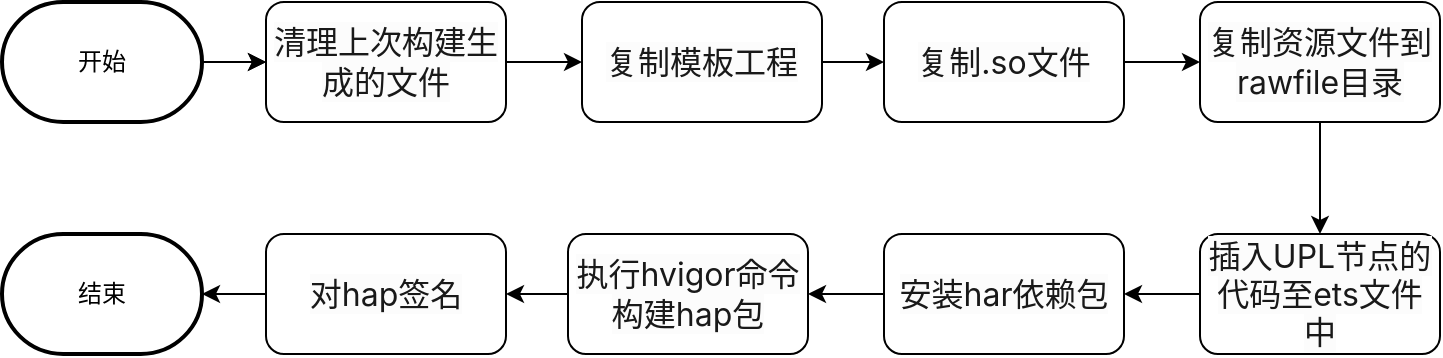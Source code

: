 <mxfile version="26.1.3" pages="2">
  <diagram id="C5RBs43oDa-KdzZeNtuy" name="Page-1">
    <mxGraphModel dx="1562" dy="810" grid="0" gridSize="10" guides="1" tooltips="1" connect="1" arrows="1" fold="1" page="1" pageScale="1" pageWidth="827" pageHeight="1169" math="0" shadow="0">
      <root>
        <mxCell id="WIyWlLk6GJQsqaUBKTNV-0" />
        <mxCell id="WIyWlLk6GJQsqaUBKTNV-1" parent="WIyWlLk6GJQsqaUBKTNV-0" />
        <mxCell id="JP6ADMA8bO0dgKJ-yr4d-10" value="" style="endArrow=classic;html=1;rounded=0;exitX=1;exitY=0.5;exitDx=0;exitDy=0;exitPerimeter=0;" parent="WIyWlLk6GJQsqaUBKTNV-1" target="JP6ADMA8bO0dgKJ-yr4d-12" edge="1">
          <mxGeometry width="50" height="50" relative="1" as="geometry">
            <mxPoint x="158" y="318" as="sourcePoint" />
            <mxPoint x="384" y="383" as="targetPoint" />
          </mxGeometry>
        </mxCell>
        <mxCell id="JP6ADMA8bO0dgKJ-yr4d-11" value="" style="edgeStyle=orthogonalEdgeStyle;rounded=0;orthogonalLoop=1;jettySize=auto;html=1;" parent="WIyWlLk6GJQsqaUBKTNV-1" source="JP6ADMA8bO0dgKJ-yr4d-12" target="JP6ADMA8bO0dgKJ-yr4d-14" edge="1">
          <mxGeometry relative="1" as="geometry" />
        </mxCell>
        <mxCell id="JP6ADMA8bO0dgKJ-yr4d-12" value="&lt;span style=&quot;color: rgba(0, 0, 0, 0.9); font-family: &amp;quot;PingFang SC&amp;quot;, -apple-system, BlinkMacSystemFont, &amp;quot;Segoe UI&amp;quot;, Roboto, Ubuntu, &amp;quot;Helvetica Neue&amp;quot;, Helvetica, Arial, &amp;quot;Hiragino Sans GB&amp;quot;, &amp;quot;Microsoft YaHei UI&amp;quot;, &amp;quot;Microsoft YaHei&amp;quot;, &amp;quot;Source Han Sans CN&amp;quot;, sans-serif; font-size: 16px; text-align: start; background-color: rgb(252, 252, 252);&quot;&gt;清理上次构建生成的文件&lt;/span&gt;" style="rounded=1;whiteSpace=wrap;html=1;" parent="WIyWlLk6GJQsqaUBKTNV-1" vertex="1">
          <mxGeometry x="188" y="288" width="120" height="60" as="geometry" />
        </mxCell>
        <mxCell id="JP6ADMA8bO0dgKJ-yr4d-13" value="" style="edgeStyle=orthogonalEdgeStyle;rounded=0;orthogonalLoop=1;jettySize=auto;html=1;" parent="WIyWlLk6GJQsqaUBKTNV-1" source="JP6ADMA8bO0dgKJ-yr4d-14" target="JP6ADMA8bO0dgKJ-yr4d-16" edge="1">
          <mxGeometry relative="1" as="geometry" />
        </mxCell>
        <mxCell id="JP6ADMA8bO0dgKJ-yr4d-14" value="&lt;span style=&quot;color: rgba(0, 0, 0, 0.9); font-family: &amp;quot;PingFang SC&amp;quot;, -apple-system, BlinkMacSystemFont, &amp;quot;Segoe UI&amp;quot;, Roboto, Ubuntu, &amp;quot;Helvetica Neue&amp;quot;, Helvetica, Arial, &amp;quot;Hiragino Sans GB&amp;quot;, &amp;quot;Microsoft YaHei UI&amp;quot;, &amp;quot;Microsoft YaHei&amp;quot;, &amp;quot;Source Han Sans CN&amp;quot;, sans-serif; font-size: 16px; text-align: start; background-color: rgb(252, 252, 252);&quot;&gt;复制模板工程&lt;/span&gt;" style="whiteSpace=wrap;html=1;rounded=1;" parent="WIyWlLk6GJQsqaUBKTNV-1" vertex="1">
          <mxGeometry x="346" y="288" width="120" height="60" as="geometry" />
        </mxCell>
        <mxCell id="JP6ADMA8bO0dgKJ-yr4d-15" value="" style="edgeStyle=orthogonalEdgeStyle;rounded=0;orthogonalLoop=1;jettySize=auto;html=1;" parent="WIyWlLk6GJQsqaUBKTNV-1" source="JP6ADMA8bO0dgKJ-yr4d-16" target="JP6ADMA8bO0dgKJ-yr4d-18" edge="1">
          <mxGeometry relative="1" as="geometry" />
        </mxCell>
        <mxCell id="JP6ADMA8bO0dgKJ-yr4d-16" value="&lt;span style=&quot;color: rgba(0, 0, 0, 0.9); font-family: &amp;quot;PingFang SC&amp;quot;, -apple-system, BlinkMacSystemFont, &amp;quot;Segoe UI&amp;quot;, Roboto, Ubuntu, &amp;quot;Helvetica Neue&amp;quot;, Helvetica, Arial, &amp;quot;Hiragino Sans GB&amp;quot;, &amp;quot;Microsoft YaHei UI&amp;quot;, &amp;quot;Microsoft YaHei&amp;quot;, &amp;quot;Source Han Sans CN&amp;quot;, sans-serif; font-size: 16px; text-align: start; background-color: rgb(252, 252, 252);&quot;&gt;复制.so文件&lt;/span&gt;" style="whiteSpace=wrap;html=1;rounded=1;" parent="WIyWlLk6GJQsqaUBKTNV-1" vertex="1">
          <mxGeometry x="497" y="288" width="120" height="60" as="geometry" />
        </mxCell>
        <mxCell id="JP6ADMA8bO0dgKJ-yr4d-17" value="" style="edgeStyle=orthogonalEdgeStyle;rounded=0;orthogonalLoop=1;jettySize=auto;html=1;" parent="WIyWlLk6GJQsqaUBKTNV-1" source="JP6ADMA8bO0dgKJ-yr4d-18" target="JP6ADMA8bO0dgKJ-yr4d-20" edge="1">
          <mxGeometry relative="1" as="geometry" />
        </mxCell>
        <mxCell id="JP6ADMA8bO0dgKJ-yr4d-18" value="&lt;span style=&quot;color: rgba(0, 0, 0, 0.9); font-family: &amp;quot;PingFang SC&amp;quot;, -apple-system, BlinkMacSystemFont, &amp;quot;Segoe UI&amp;quot;, Roboto, Ubuntu, &amp;quot;Helvetica Neue&amp;quot;, Helvetica, Arial, &amp;quot;Hiragino Sans GB&amp;quot;, &amp;quot;Microsoft YaHei UI&amp;quot;, &amp;quot;Microsoft YaHei&amp;quot;, &amp;quot;Source Han Sans CN&amp;quot;, sans-serif; font-size: 16px; text-align: start; background-color: rgb(252, 252, 252);&quot;&gt;复制资源文件到rawfile目录&lt;/span&gt;" style="whiteSpace=wrap;html=1;rounded=1;" parent="WIyWlLk6GJQsqaUBKTNV-1" vertex="1">
          <mxGeometry x="655" y="288" width="120" height="60" as="geometry" />
        </mxCell>
        <mxCell id="JP6ADMA8bO0dgKJ-yr4d-19" value="" style="edgeStyle=orthogonalEdgeStyle;rounded=0;orthogonalLoop=1;jettySize=auto;html=1;" parent="WIyWlLk6GJQsqaUBKTNV-1" source="JP6ADMA8bO0dgKJ-yr4d-20" target="JP6ADMA8bO0dgKJ-yr4d-22" edge="1">
          <mxGeometry relative="1" as="geometry" />
        </mxCell>
        <mxCell id="JP6ADMA8bO0dgKJ-yr4d-20" value="&lt;span style=&quot;color: rgba(0, 0, 0, 0.9); font-family: &amp;quot;PingFang SC&amp;quot;, -apple-system, BlinkMacSystemFont, &amp;quot;Segoe UI&amp;quot;, Roboto, Ubuntu, &amp;quot;Helvetica Neue&amp;quot;, Helvetica, Arial, &amp;quot;Hiragino Sans GB&amp;quot;, &amp;quot;Microsoft YaHei UI&amp;quot;, &amp;quot;Microsoft YaHei&amp;quot;, &amp;quot;Source Han Sans CN&amp;quot;, sans-serif; font-size: 16px; text-align: start; background-color: rgb(252, 252, 252);&quot;&gt;插入UPL节点的代码至ets文件中&lt;/span&gt;" style="whiteSpace=wrap;html=1;rounded=1;" parent="WIyWlLk6GJQsqaUBKTNV-1" vertex="1">
          <mxGeometry x="655" y="404" width="120" height="60" as="geometry" />
        </mxCell>
        <mxCell id="JP6ADMA8bO0dgKJ-yr4d-21" value="" style="edgeStyle=orthogonalEdgeStyle;rounded=0;orthogonalLoop=1;jettySize=auto;html=1;" parent="WIyWlLk6GJQsqaUBKTNV-1" source="JP6ADMA8bO0dgKJ-yr4d-22" target="JP6ADMA8bO0dgKJ-yr4d-24" edge="1">
          <mxGeometry relative="1" as="geometry" />
        </mxCell>
        <mxCell id="JP6ADMA8bO0dgKJ-yr4d-22" value="&lt;span style=&quot;color: rgba(0, 0, 0, 0.9); font-family: &amp;quot;PingFang SC&amp;quot;, -apple-system, BlinkMacSystemFont, &amp;quot;Segoe UI&amp;quot;, Roboto, Ubuntu, &amp;quot;Helvetica Neue&amp;quot;, Helvetica, Arial, &amp;quot;Hiragino Sans GB&amp;quot;, &amp;quot;Microsoft YaHei UI&amp;quot;, &amp;quot;Microsoft YaHei&amp;quot;, &amp;quot;Source Han Sans CN&amp;quot;, sans-serif; font-size: 16px; text-align: start; background-color: rgb(252, 252, 252);&quot;&gt;安装har依赖包&lt;/span&gt;" style="rounded=1;whiteSpace=wrap;html=1;" parent="WIyWlLk6GJQsqaUBKTNV-1" vertex="1">
          <mxGeometry x="497" y="404" width="120" height="60" as="geometry" />
        </mxCell>
        <mxCell id="JP6ADMA8bO0dgKJ-yr4d-23" value="" style="edgeStyle=orthogonalEdgeStyle;rounded=0;orthogonalLoop=1;jettySize=auto;html=1;" parent="WIyWlLk6GJQsqaUBKTNV-1" source="JP6ADMA8bO0dgKJ-yr4d-24" target="JP6ADMA8bO0dgKJ-yr4d-26" edge="1">
          <mxGeometry relative="1" as="geometry" />
        </mxCell>
        <mxCell id="JP6ADMA8bO0dgKJ-yr4d-24" value="&lt;span style=&quot;color: rgba(0, 0, 0, 0.9); font-family: &amp;quot;PingFang SC&amp;quot;, -apple-system, BlinkMacSystemFont, &amp;quot;Segoe UI&amp;quot;, Roboto, Ubuntu, &amp;quot;Helvetica Neue&amp;quot;, Helvetica, Arial, &amp;quot;Hiragino Sans GB&amp;quot;, &amp;quot;Microsoft YaHei UI&amp;quot;, &amp;quot;Microsoft YaHei&amp;quot;, &amp;quot;Source Han Sans CN&amp;quot;, sans-serif; font-size: 16px; text-align: start; background-color: rgb(252, 252, 252);&quot;&gt;执行hvigor命令构建hap包&lt;/span&gt;" style="rounded=1;whiteSpace=wrap;html=1;" parent="WIyWlLk6GJQsqaUBKTNV-1" vertex="1">
          <mxGeometry x="339" y="404" width="120" height="60" as="geometry" />
        </mxCell>
        <mxCell id="OggCR_GQDZX4P4FwVUH0-4" value="" style="edgeStyle=orthogonalEdgeStyle;rounded=0;orthogonalLoop=1;jettySize=auto;html=1;" edge="1" parent="WIyWlLk6GJQsqaUBKTNV-1" source="JP6ADMA8bO0dgKJ-yr4d-26" target="OggCR_GQDZX4P4FwVUH0-2">
          <mxGeometry relative="1" as="geometry" />
        </mxCell>
        <mxCell id="JP6ADMA8bO0dgKJ-yr4d-26" value="&lt;span style=&quot;color: rgba(0, 0, 0, 0.9); font-family: &amp;quot;PingFang SC&amp;quot;, -apple-system, BlinkMacSystemFont, &amp;quot;Segoe UI&amp;quot;, Roboto, Ubuntu, &amp;quot;Helvetica Neue&amp;quot;, Helvetica, Arial, &amp;quot;Hiragino Sans GB&amp;quot;, &amp;quot;Microsoft YaHei UI&amp;quot;, &amp;quot;Microsoft YaHei&amp;quot;, &amp;quot;Source Han Sans CN&amp;quot;, sans-serif; font-size: 16px; text-align: start; background-color: rgb(252, 252, 252);&quot;&gt;对hap签名&lt;/span&gt;" style="whiteSpace=wrap;html=1;rounded=1;" parent="WIyWlLk6GJQsqaUBKTNV-1" vertex="1">
          <mxGeometry x="188" y="404" width="120" height="60" as="geometry" />
        </mxCell>
        <mxCell id="OggCR_GQDZX4P4FwVUH0-1" value="" style="edgeStyle=orthogonalEdgeStyle;rounded=0;orthogonalLoop=1;jettySize=auto;html=1;exitX=1;exitY=0.5;exitDx=0;exitDy=0;exitPerimeter=0;" edge="1" parent="WIyWlLk6GJQsqaUBKTNV-1" source="OggCR_GQDZX4P4FwVUH0-0" target="JP6ADMA8bO0dgKJ-yr4d-12">
          <mxGeometry relative="1" as="geometry" />
        </mxCell>
        <mxCell id="OggCR_GQDZX4P4FwVUH0-0" value="开始" style="strokeWidth=2;html=1;shape=mxgraph.flowchart.terminator;whiteSpace=wrap;" vertex="1" parent="WIyWlLk6GJQsqaUBKTNV-1">
          <mxGeometry x="56" y="288" width="100" height="60" as="geometry" />
        </mxCell>
        <mxCell id="OggCR_GQDZX4P4FwVUH0-2" value="结束" style="strokeWidth=2;html=1;shape=mxgraph.flowchart.terminator;whiteSpace=wrap;" vertex="1" parent="WIyWlLk6GJQsqaUBKTNV-1">
          <mxGeometry x="56" y="404" width="100" height="60" as="geometry" />
        </mxCell>
      </root>
    </mxGraphModel>
  </diagram>
  <diagram id="eRkzWst7_xov0px2-I3F" name="第 2 页">
    <mxGraphModel dx="1562" dy="810" grid="0" gridSize="10" guides="1" tooltips="1" connect="1" arrows="1" fold="1" page="1" pageScale="1" pageWidth="827" pageHeight="1169" math="0" shadow="0">
      <root>
        <mxCell id="0" />
        <mxCell id="1" parent="0" />
        <mxCell id="i0jm8h-iiQ889vvwiugR-1" value="开始" style="strokeWidth=2;html=1;shape=mxgraph.flowchart.start_1;whiteSpace=wrap;" vertex="1" parent="1">
          <mxGeometry x="328" y="137" width="100" height="60" as="geometry" />
        </mxCell>
        <mxCell id="i0jm8h-iiQ889vvwiugR-2" value="" style="endArrow=classic;html=1;rounded=0;exitX=0.5;exitY=1;exitDx=0;exitDy=0;exitPerimeter=0;" edge="1" parent="1" source="i0jm8h-iiQ889vvwiugR-1" target="i0jm8h-iiQ889vvwiugR-4">
          <mxGeometry width="50" height="50" relative="1" as="geometry">
            <mxPoint x="367" y="710" as="sourcePoint" />
            <mxPoint x="384" y="473" as="targetPoint" />
          </mxGeometry>
        </mxCell>
        <mxCell id="i0jm8h-iiQ889vvwiugR-3" value="" style="edgeStyle=orthogonalEdgeStyle;rounded=0;orthogonalLoop=1;jettySize=auto;html=1;entryX=0.5;entryY=0;entryDx=0;entryDy=0;entryPerimeter=0;" edge="1" parent="1" source="i0jm8h-iiQ889vvwiugR-4" target="i0jm8h-iiQ889vvwiugR-20">
          <mxGeometry relative="1" as="geometry">
            <mxPoint x="378" y="225" as="targetPoint" />
          </mxGeometry>
        </mxCell>
        <mxCell id="i0jm8h-iiQ889vvwiugR-4" value="获取三方库源码" style="rounded=1;whiteSpace=wrap;html=1;" vertex="1" parent="1">
          <mxGeometry x="318" y="222" width="120" height="60" as="geometry" />
        </mxCell>
        <mxCell id="i0jm8h-iiQ889vvwiugR-19" value="结束" style="strokeWidth=2;html=1;shape=mxgraph.flowchart.start_1;whiteSpace=wrap;" vertex="1" parent="1">
          <mxGeometry x="328" y="868" width="100" height="60" as="geometry" />
        </mxCell>
        <mxCell id="i0jm8h-iiQ889vvwiugR-22" value="" style="edgeStyle=orthogonalEdgeStyle;rounded=0;orthogonalLoop=1;jettySize=auto;html=1;" edge="1" parent="1" source="i0jm8h-iiQ889vvwiugR-20" target="i0jm8h-iiQ889vvwiugR-21">
          <mxGeometry relative="1" as="geometry" />
        </mxCell>
        <mxCell id="i0jm8h-iiQ889vvwiugR-25" value="是" style="edgeLabel;html=1;align=center;verticalAlign=middle;resizable=0;points=[];" vertex="1" connectable="0" parent="i0jm8h-iiQ889vvwiugR-22">
          <mxGeometry x="-0.151" relative="1" as="geometry">
            <mxPoint as="offset" />
          </mxGeometry>
        </mxCell>
        <mxCell id="i0jm8h-iiQ889vvwiugR-27" value="" style="edgeStyle=orthogonalEdgeStyle;rounded=0;orthogonalLoop=1;jettySize=auto;html=1;entryX=0.5;entryY=0;entryDx=0;entryDy=0;entryPerimeter=0;" edge="1" parent="1" source="i0jm8h-iiQ889vvwiugR-20" target="i0jm8h-iiQ889vvwiugR-29">
          <mxGeometry relative="1" as="geometry">
            <mxPoint x="538" y="339.5" as="targetPoint" />
          </mxGeometry>
        </mxCell>
        <mxCell id="i0jm8h-iiQ889vvwiugR-28" value="否" style="edgeLabel;html=1;align=center;verticalAlign=middle;resizable=0;points=[];" vertex="1" connectable="0" parent="i0jm8h-iiQ889vvwiugR-27">
          <mxGeometry x="-0.227" y="1" relative="1" as="geometry">
            <mxPoint as="offset" />
          </mxGeometry>
        </mxCell>
        <mxCell id="i0jm8h-iiQ889vvwiugR-20" value="是否有现成编译脚本" style="strokeWidth=2;html=1;shape=mxgraph.flowchart.decision;whiteSpace=wrap;" vertex="1" parent="1">
          <mxGeometry x="308" y="304" width="140" height="71" as="geometry" />
        </mxCell>
        <mxCell id="i0jm8h-iiQ889vvwiugR-31" value="" style="edgeStyle=orthogonalEdgeStyle;rounded=0;orthogonalLoop=1;jettySize=auto;html=1;" edge="1" parent="1" source="i0jm8h-iiQ889vvwiugR-21" target="i0jm8h-iiQ889vvwiugR-30">
          <mxGeometry relative="1" as="geometry" />
        </mxCell>
        <mxCell id="i0jm8h-iiQ889vvwiugR-21" value="使用oh-compile-script工具" style="rounded=1;whiteSpace=wrap;html=1;strokeWidth=2;" vertex="1" parent="1">
          <mxGeometry x="128" y="309.5" width="120" height="60" as="geometry" />
        </mxCell>
        <mxCell id="i0jm8h-iiQ889vvwiugR-42" value="" style="edgeStyle=orthogonalEdgeStyle;rounded=0;orthogonalLoop=1;jettySize=auto;html=1;" edge="1" parent="1" source="i0jm8h-iiQ889vvwiugR-29" target="i0jm8h-iiQ889vvwiugR-41">
          <mxGeometry relative="1" as="geometry" />
        </mxCell>
        <mxCell id="i0jm8h-iiQ889vvwiugR-43" value="CMake" style="edgeLabel;html=1;align=center;verticalAlign=middle;resizable=0;points=[];" vertex="1" connectable="0" parent="i0jm8h-iiQ889vvwiugR-42">
          <mxGeometry x="-0.141" y="2" relative="1" as="geometry">
            <mxPoint as="offset" />
          </mxGeometry>
        </mxCell>
        <mxCell id="i0jm8h-iiQ889vvwiugR-50" value="" style="edgeStyle=orthogonalEdgeStyle;rounded=0;orthogonalLoop=1;jettySize=auto;html=1;" edge="1" parent="1" source="i0jm8h-iiQ889vvwiugR-29" target="i0jm8h-iiQ889vvwiugR-49">
          <mxGeometry relative="1" as="geometry" />
        </mxCell>
        <mxCell id="i0jm8h-iiQ889vvwiugR-29" value="判断三方库构建方式" style="strokeWidth=2;html=1;shape=mxgraph.flowchart.decision;whiteSpace=wrap;" vertex="1" parent="1">
          <mxGeometry x="308" y="410" width="140" height="71" as="geometry" />
        </mxCell>
        <mxCell id="i0jm8h-iiQ889vvwiugR-33" value="" style="edgeStyle=orthogonalEdgeStyle;rounded=0;orthogonalLoop=1;jettySize=auto;html=1;" edge="1" parent="1" source="i0jm8h-iiQ889vvwiugR-30" target="i0jm8h-iiQ889vvwiugR-32">
          <mxGeometry relative="1" as="geometry" />
        </mxCell>
        <mxCell id="i0jm8h-iiQ889vvwiugR-30" value="选择三方库和版本" style="rounded=1;whiteSpace=wrap;html=1;strokeWidth=2;" vertex="1" parent="1">
          <mxGeometry x="128" y="404" width="120" height="60" as="geometry" />
        </mxCell>
        <mxCell id="i0jm8h-iiQ889vvwiugR-35" value="" style="edgeStyle=orthogonalEdgeStyle;rounded=0;orthogonalLoop=1;jettySize=auto;html=1;" edge="1" parent="1" source="i0jm8h-iiQ889vvwiugR-32" target="i0jm8h-iiQ889vvwiugR-34">
          <mxGeometry relative="1" as="geometry" />
        </mxCell>
        <mxCell id="i0jm8h-iiQ889vvwiugR-32" value="选择编译类型\n(Debug/Release)" style="whiteSpace=wrap;html=1;rounded=1;strokeWidth=2;" vertex="1" parent="1">
          <mxGeometry x="128" y="492" width="120" height="60" as="geometry" />
        </mxCell>
        <mxCell id="i0jm8h-iiQ889vvwiugR-37" value="" style="edgeStyle=orthogonalEdgeStyle;rounded=0;orthogonalLoop=1;jettySize=auto;html=1;" edge="1" parent="1" source="i0jm8h-iiQ889vvwiugR-34" target="i0jm8h-iiQ889vvwiugR-36">
          <mxGeometry relative="1" as="geometry" />
        </mxCell>
        <mxCell id="i0jm8h-iiQ889vvwiugR-34" value="选择编译目标(静态库/动态库)" style="rounded=1;whiteSpace=wrap;html=1;strokeWidth=2;" vertex="1" parent="1">
          <mxGeometry x="128" y="587" width="120" height="60" as="geometry" />
        </mxCell>
        <mxCell id="i0jm8h-iiQ889vvwiugR-39" value="" style="edgeStyle=orthogonalEdgeStyle;rounded=0;orthogonalLoop=1;jettySize=auto;html=1;exitX=0.5;exitY=1;exitDx=0;exitDy=0;entryX=0;entryY=0.5;entryDx=0;entryDy=0;" edge="1" parent="1" source="i0jm8h-iiQ889vvwiugR-36" target="i0jm8h-iiQ889vvwiugR-38">
          <mxGeometry relative="1" as="geometry" />
        </mxCell>
        <mxCell id="i0jm8h-iiQ889vvwiugR-36" value="指定安装路径" style="whiteSpace=wrap;html=1;rounded=1;strokeWidth=2;" vertex="1" parent="1">
          <mxGeometry x="128" y="673" width="120" height="60" as="geometry" />
        </mxCell>
        <mxCell id="i0jm8h-iiQ889vvwiugR-40" value="" style="edgeStyle=orthogonalEdgeStyle;rounded=0;orthogonalLoop=1;jettySize=auto;html=1;" edge="1" parent="1" source="i0jm8h-iiQ889vvwiugR-38" target="i0jm8h-iiQ889vvwiugR-19">
          <mxGeometry relative="1" as="geometry" />
        </mxCell>
        <mxCell id="i0jm8h-iiQ889vvwiugR-38" value="编译生成.so/.a库文件" style="whiteSpace=wrap;html=1;rounded=1;strokeWidth=2;" vertex="1" parent="1">
          <mxGeometry x="318" y="788" width="120" height="60" as="geometry" />
        </mxCell>
        <mxCell id="i0jm8h-iiQ889vvwiugR-45" value="" style="edgeStyle=orthogonalEdgeStyle;rounded=0;orthogonalLoop=1;jettySize=auto;html=1;" edge="1" parent="1" source="i0jm8h-iiQ889vvwiugR-41" target="i0jm8h-iiQ889vvwiugR-44">
          <mxGeometry relative="1" as="geometry" />
        </mxCell>
        <mxCell id="i0jm8h-iiQ889vvwiugR-41" value="创建build目录" style="rounded=1;whiteSpace=wrap;html=1;strokeWidth=2;" vertex="1" parent="1">
          <mxGeometry x="318" y="517" width="120" height="60" as="geometry" />
        </mxCell>
        <mxCell id="i0jm8h-iiQ889vvwiugR-47" value="" style="edgeStyle=orthogonalEdgeStyle;rounded=0;orthogonalLoop=1;jettySize=auto;html=1;" edge="1" parent="1" source="i0jm8h-iiQ889vvwiugR-44" target="i0jm8h-iiQ889vvwiugR-46">
          <mxGeometry relative="1" as="geometry" />
        </mxCell>
        <mxCell id="i0jm8h-iiQ889vvwiugR-44" value="运行SDK中的cmake命令生成Makefile" style="rounded=1;whiteSpace=wrap;html=1;strokeWidth=2;" vertex="1" parent="1">
          <mxGeometry x="318" y="609" width="120" height="60" as="geometry" />
        </mxCell>
        <mxCell id="i0jm8h-iiQ889vvwiugR-48" value="" style="edgeStyle=orthogonalEdgeStyle;rounded=0;orthogonalLoop=1;jettySize=auto;html=1;" edge="1" parent="1" source="i0jm8h-iiQ889vvwiugR-46" target="i0jm8h-iiQ889vvwiugR-38">
          <mxGeometry relative="1" as="geometry" />
        </mxCell>
        <mxCell id="i0jm8h-iiQ889vvwiugR-46" value="执行make编译" style="rounded=1;whiteSpace=wrap;html=1;strokeWidth=2;" vertex="1" parent="1">
          <mxGeometry x="318" y="698" width="120" height="60" as="geometry" />
        </mxCell>
        <mxCell id="i0jm8h-iiQ889vvwiugR-52" value="" style="edgeStyle=orthogonalEdgeStyle;rounded=0;orthogonalLoop=1;jettySize=auto;html=1;" edge="1" parent="1" source="i0jm8h-iiQ889vvwiugR-49" target="i0jm8h-iiQ889vvwiugR-51">
          <mxGeometry relative="1" as="geometry" />
        </mxCell>
        <mxCell id="i0jm8h-iiQ889vvwiugR-53" value="是" style="edgeLabel;html=1;align=center;verticalAlign=middle;resizable=0;points=[];" vertex="1" connectable="0" parent="i0jm8h-iiQ889vvwiugR-52">
          <mxGeometry x="-0.2" y="2" relative="1" as="geometry">
            <mxPoint x="-2" y="1" as="offset" />
          </mxGeometry>
        </mxCell>
        <mxCell id="i0jm8h-iiQ889vvwiugR-55" value="" style="edgeStyle=orthogonalEdgeStyle;rounded=0;orthogonalLoop=1;jettySize=auto;html=1;" edge="1" parent="1" source="i0jm8h-iiQ889vvwiugR-49" target="i0jm8h-iiQ889vvwiugR-54">
          <mxGeometry relative="1" as="geometry" />
        </mxCell>
        <mxCell id="i0jm8h-iiQ889vvwiugR-57" value="否" style="edgeLabel;html=1;align=center;verticalAlign=middle;resizable=0;points=[];" vertex="1" connectable="0" parent="i0jm8h-iiQ889vvwiugR-55">
          <mxGeometry x="-0.087" relative="1" as="geometry">
            <mxPoint as="offset" />
          </mxGeometry>
        </mxCell>
        <mxCell id="i0jm8h-iiQ889vvwiugR-49" value="是否使用Configure编译" style="strokeWidth=2;html=1;shape=mxgraph.flowchart.decision;whiteSpace=wrap;" vertex="1" parent="1">
          <mxGeometry x="490" y="408" width="152" height="75" as="geometry" />
        </mxCell>
        <mxCell id="i0jm8h-iiQ889vvwiugR-59" value="" style="edgeStyle=orthogonalEdgeStyle;rounded=0;orthogonalLoop=1;jettySize=auto;html=1;" edge="1" parent="1" source="i0jm8h-iiQ889vvwiugR-51" target="i0jm8h-iiQ889vvwiugR-58">
          <mxGeometry relative="1" as="geometry" />
        </mxCell>
        <mxCell id="i0jm8h-iiQ889vvwiugR-51" value="配置交叉编译环境变量" style="rounded=1;whiteSpace=wrap;html=1;strokeWidth=2;" vertex="1" parent="1">
          <mxGeometry x="506" y="517" width="120" height="60" as="geometry" />
        </mxCell>
        <mxCell id="i0jm8h-iiQ889vvwiugR-62" value="" style="edgeStyle=orthogonalEdgeStyle;rounded=0;orthogonalLoop=1;jettySize=auto;html=1;" edge="1" parent="1" source="i0jm8h-iiQ889vvwiugR-54" target="i0jm8h-iiQ889vvwiugR-61">
          <mxGeometry relative="1" as="geometry" />
        </mxCell>
        <mxCell id="i0jm8h-iiQ889vvwiugR-54" value="修改原始构建文件" style="rounded=1;whiteSpace=wrap;html=1;strokeWidth=2;" vertex="1" parent="1">
          <mxGeometry x="680" y="418" width="120" height="60" as="geometry" />
        </mxCell>
        <mxCell id="i0jm8h-iiQ889vvwiugR-60" value="" style="edgeStyle=orthogonalEdgeStyle;rounded=0;orthogonalLoop=1;jettySize=auto;html=1;" edge="1" parent="1" source="i0jm8h-iiQ889vvwiugR-58" target="i0jm8h-iiQ889vvwiugR-46">
          <mxGeometry relative="1" as="geometry" />
        </mxCell>
        <mxCell id="i0jm8h-iiQ889vvwiugR-58" value="执行configure生成Makefile" style="rounded=1;whiteSpace=wrap;html=1;strokeWidth=2;" vertex="1" parent="1">
          <mxGeometry x="506" y="698" width="120" height="60" as="geometry" />
        </mxCell>
        <mxCell id="i0jm8h-iiQ889vvwiugR-64" value="" style="edgeStyle=orthogonalEdgeStyle;rounded=0;orthogonalLoop=1;jettySize=auto;html=1;" edge="1" parent="1" source="i0jm8h-iiQ889vvwiugR-61" target="i0jm8h-iiQ889vvwiugR-63">
          <mxGeometry relative="1" as="geometry" />
        </mxCell>
        <mxCell id="i0jm8h-iiQ889vvwiugR-61" value="手动设置编译器和参数" style="rounded=1;whiteSpace=wrap;html=1;strokeWidth=2;" vertex="1" parent="1">
          <mxGeometry x="680" y="558" width="120" height="60" as="geometry" />
        </mxCell>
        <mxCell id="i0jm8h-iiQ889vvwiugR-63" value="执行相应编译命令" style="rounded=1;whiteSpace=wrap;html=1;strokeWidth=2;" vertex="1" parent="1">
          <mxGeometry x="680" y="693" width="120" height="60" as="geometry" />
        </mxCell>
        <mxCell id="i0jm8h-iiQ889vvwiugR-65" value="" style="edgeStyle=orthogonalEdgeStyle;rounded=0;orthogonalLoop=1;jettySize=auto;html=1;exitX=0.5;exitY=1;exitDx=0;exitDy=0;entryX=1;entryY=0.5;entryDx=0;entryDy=0;" edge="1" parent="1" source="i0jm8h-iiQ889vvwiugR-63" target="i0jm8h-iiQ889vvwiugR-38">
          <mxGeometry relative="1" as="geometry">
            <mxPoint x="388" y="768" as="sourcePoint" />
            <mxPoint x="388" y="798" as="targetPoint" />
          </mxGeometry>
        </mxCell>
      </root>
    </mxGraphModel>
  </diagram>
</mxfile>
